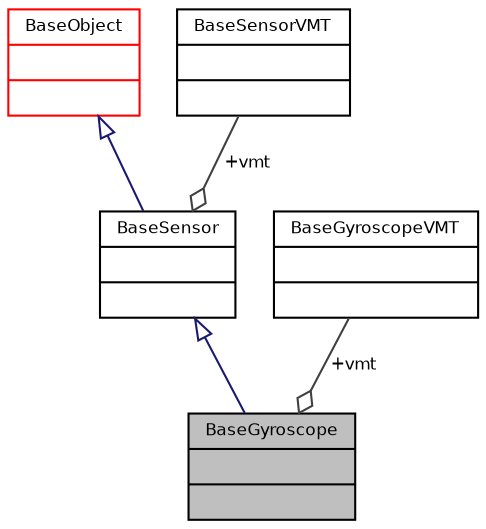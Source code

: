 digraph "BaseGyroscope"
{
  bgcolor="transparent";
  edge [fontname="Helvetica",fontsize="8",labelfontname="Helvetica",labelfontsize="8"];
  node [fontname="Helvetica",fontsize="8",shape=record];
  Node3 [label="{BaseGyroscope\n||}",height=0.2,width=0.4,color="black", fillcolor="grey75", style="filled", fontcolor="black"];
  Node4 -> Node3 [dir="back",color="midnightblue",fontsize="8",style="solid",arrowtail="onormal",fontname="Helvetica"];
  Node4 [label="{BaseSensor\n||}",height=0.2,width=0.4,color="black",URL="$struct_base_sensor.html",tooltip="Base stream class. "];
  Node5 -> Node4 [dir="back",color="midnightblue",fontsize="8",style="solid",arrowtail="onormal",fontname="Helvetica"];
  Node5 [label="{BaseObject\n||}",height=0.2,width=0.4,color="red",URL="$struct_base_object.html",tooltip="Base stream class. "];
  Node7 -> Node4 [color="grey25",fontsize="8",style="solid",label=" +vmt" ,arrowhead="odiamond",fontname="Helvetica"];
  Node7 [label="{BaseSensorVMT\n||}",height=0.2,width=0.4,color="black",URL="$struct_base_sensor_v_m_t.html",tooltip="BaseSensor virtual methods table. "];
  Node8 -> Node3 [color="grey25",fontsize="8",style="solid",label=" +vmt" ,arrowhead="odiamond",fontname="Helvetica"];
  Node8 [label="{BaseGyroscopeVMT\n||}",height=0.2,width=0.4,color="black",URL="$struct_base_gyroscope_v_m_t.html",tooltip="BaseGyroscope virtual methods table. "];
}
